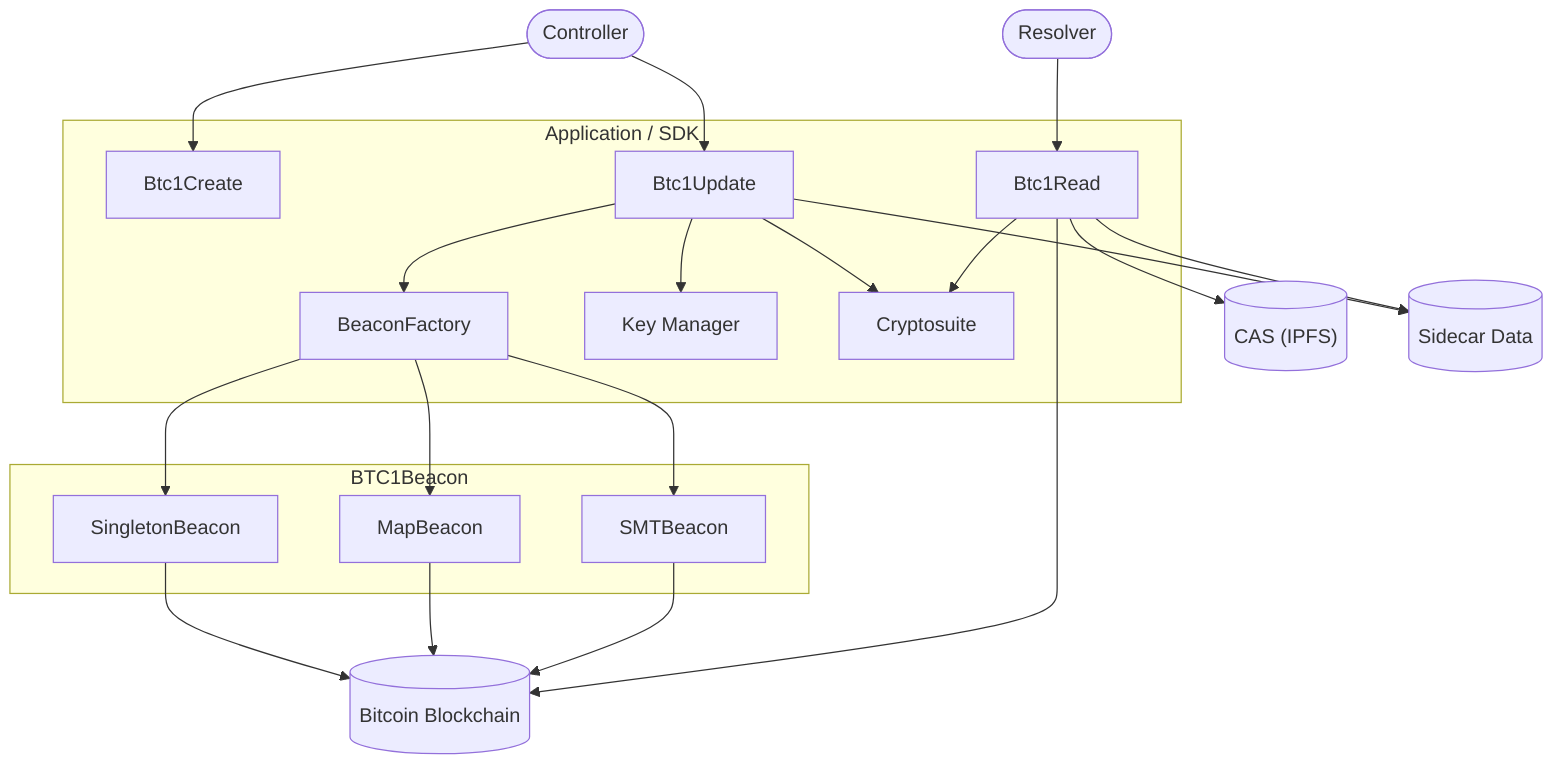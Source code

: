 flowchart TB
  Controller([Controller])
  Resolver([Resolver])

  subgraph SDK["Application / SDK"]
    Create[Btc1Create]
    Read[Btc1Read]
    Update[Btc1Update]
    Factory[BeaconFactory]
    KMS[Key Manager]
    Crypto[Cryptosuite]
  end

  subgraph BTC1Beacon
    SingletonBeacon
    MapBeacon
    SMTBeacon
  end

  BTC[(Bitcoin Blockchain)]
  CAS[("CAS (IPFS)")]
  Sidecar[(Sidecar Data)]

  Controller --> Create
  Controller --> Update
  Update --> KMS
  Update --> Crypto
  Update --> Factory
  Factory --> SingletonBeacon
  Factory --> MapBeacon
  Factory --> SMTBeacon
  Update --> Sidecar

  SingletonBeacon --> BTC
  MapBeacon --> BTC
  SMTBeacon --> BTC

  Resolver --> Read
  Read --> BTC
  Read --> CAS
  Read --> Sidecar
  Read --> Crypto